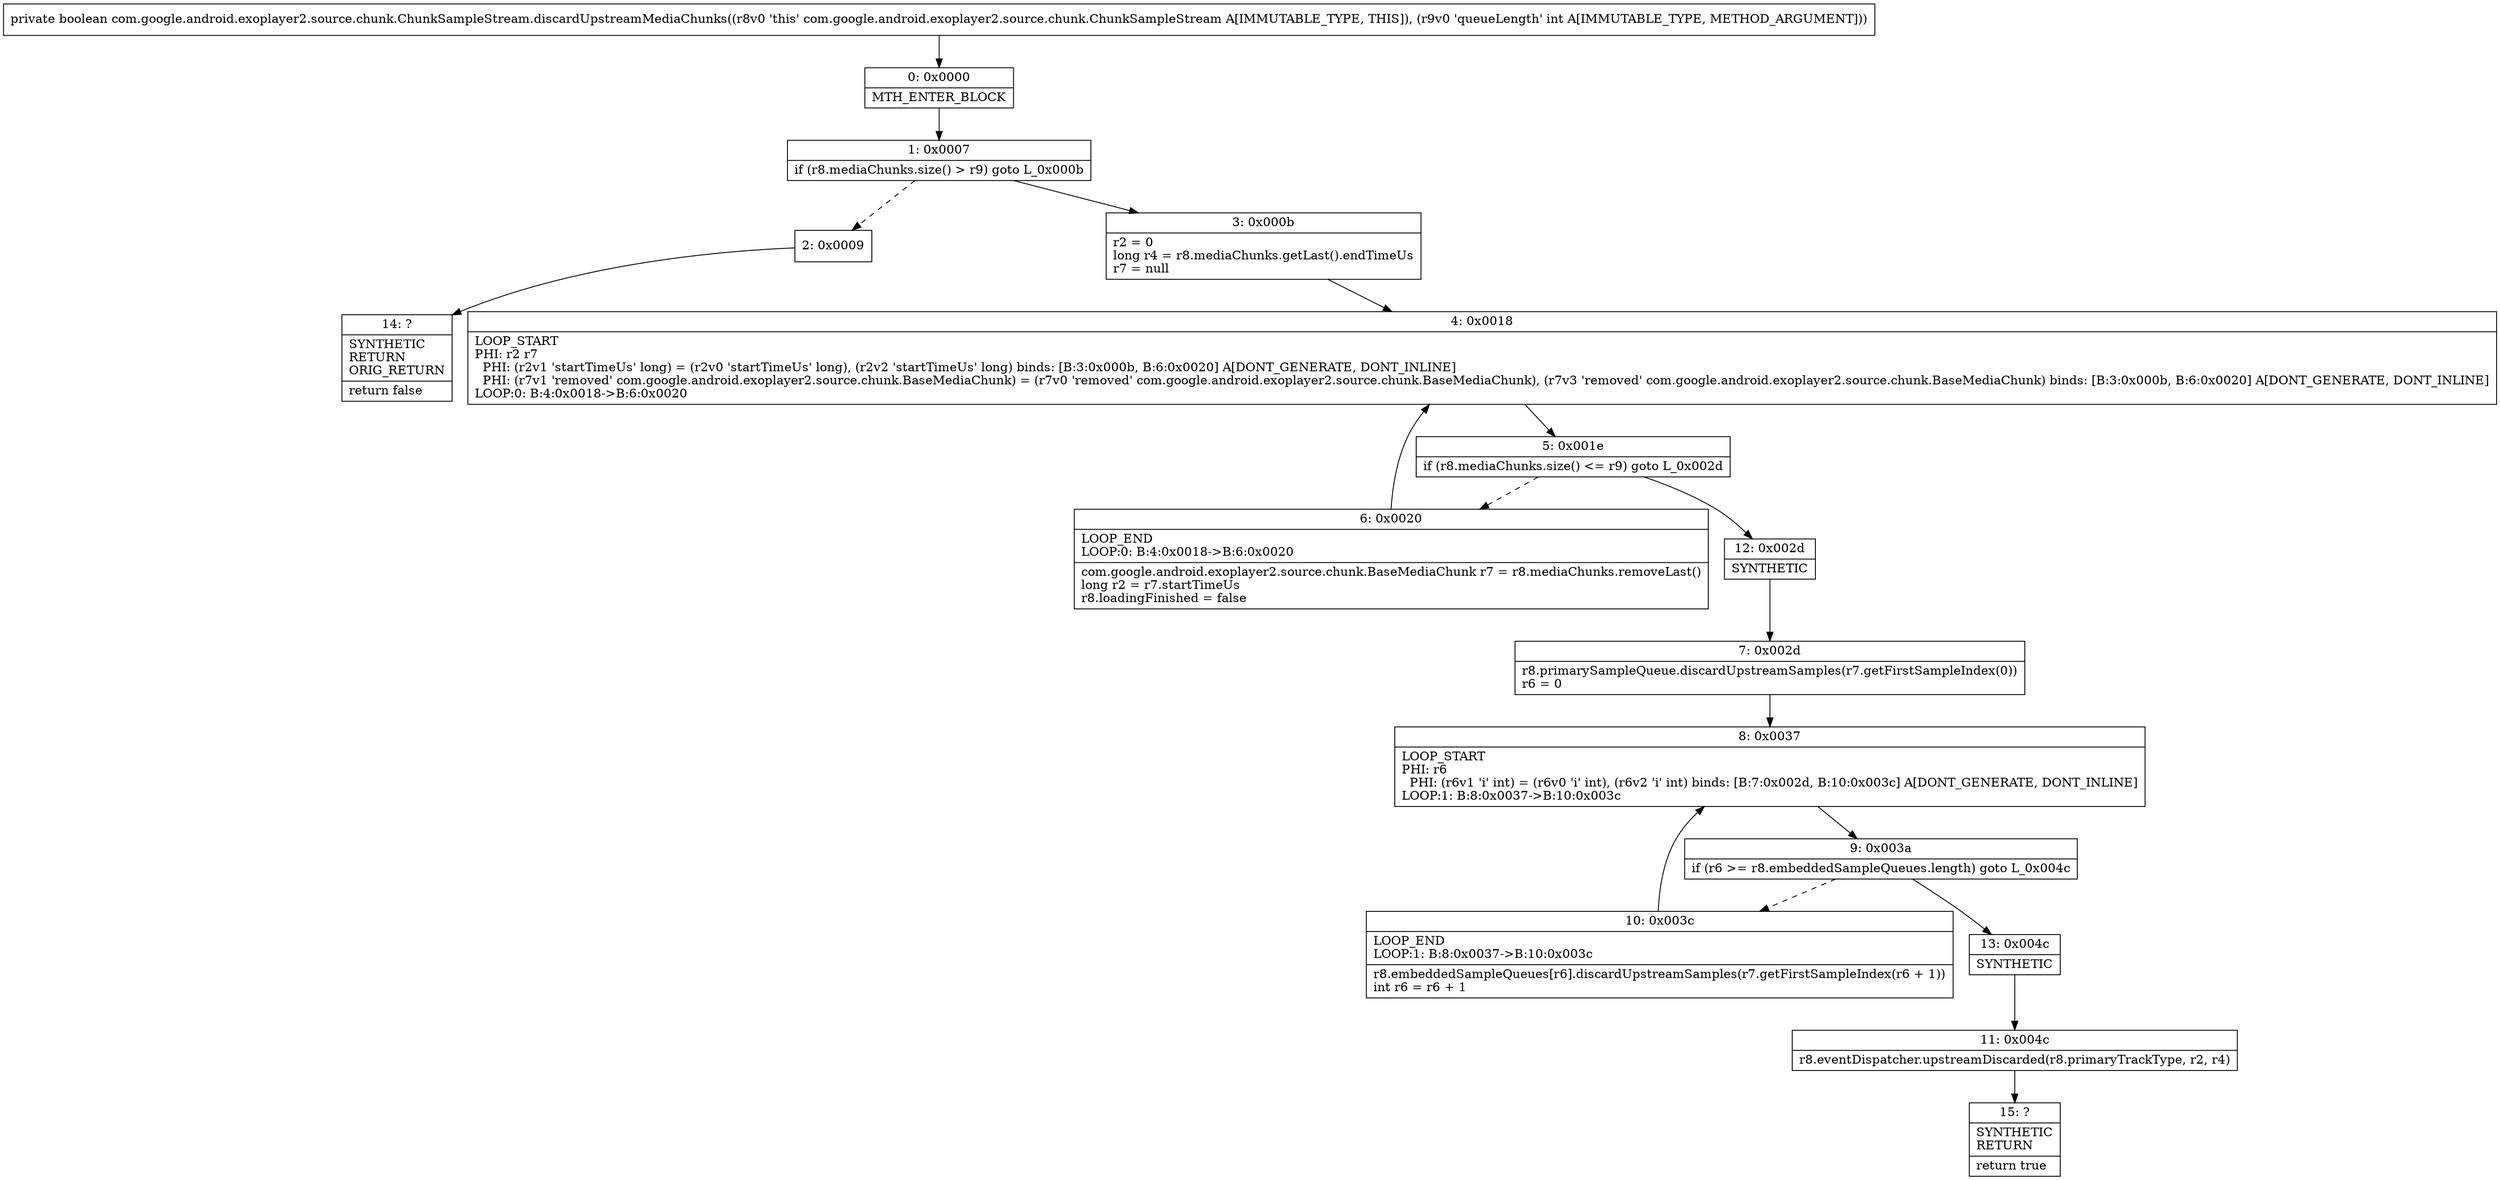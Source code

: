 digraph "CFG forcom.google.android.exoplayer2.source.chunk.ChunkSampleStream.discardUpstreamMediaChunks(I)Z" {
Node_0 [shape=record,label="{0\:\ 0x0000|MTH_ENTER_BLOCK\l}"];
Node_1 [shape=record,label="{1\:\ 0x0007|if (r8.mediaChunks.size() \> r9) goto L_0x000b\l}"];
Node_2 [shape=record,label="{2\:\ 0x0009}"];
Node_3 [shape=record,label="{3\:\ 0x000b|r2 = 0\llong r4 = r8.mediaChunks.getLast().endTimeUs\lr7 = null\l}"];
Node_4 [shape=record,label="{4\:\ 0x0018|LOOP_START\lPHI: r2 r7 \l  PHI: (r2v1 'startTimeUs' long) = (r2v0 'startTimeUs' long), (r2v2 'startTimeUs' long) binds: [B:3:0x000b, B:6:0x0020] A[DONT_GENERATE, DONT_INLINE]\l  PHI: (r7v1 'removed' com.google.android.exoplayer2.source.chunk.BaseMediaChunk) = (r7v0 'removed' com.google.android.exoplayer2.source.chunk.BaseMediaChunk), (r7v3 'removed' com.google.android.exoplayer2.source.chunk.BaseMediaChunk) binds: [B:3:0x000b, B:6:0x0020] A[DONT_GENERATE, DONT_INLINE]\lLOOP:0: B:4:0x0018\-\>B:6:0x0020\l}"];
Node_5 [shape=record,label="{5\:\ 0x001e|if (r8.mediaChunks.size() \<= r9) goto L_0x002d\l}"];
Node_6 [shape=record,label="{6\:\ 0x0020|LOOP_END\lLOOP:0: B:4:0x0018\-\>B:6:0x0020\l|com.google.android.exoplayer2.source.chunk.BaseMediaChunk r7 = r8.mediaChunks.removeLast()\llong r2 = r7.startTimeUs\lr8.loadingFinished = false\l}"];
Node_7 [shape=record,label="{7\:\ 0x002d|r8.primarySampleQueue.discardUpstreamSamples(r7.getFirstSampleIndex(0))\lr6 = 0\l}"];
Node_8 [shape=record,label="{8\:\ 0x0037|LOOP_START\lPHI: r6 \l  PHI: (r6v1 'i' int) = (r6v0 'i' int), (r6v2 'i' int) binds: [B:7:0x002d, B:10:0x003c] A[DONT_GENERATE, DONT_INLINE]\lLOOP:1: B:8:0x0037\-\>B:10:0x003c\l}"];
Node_9 [shape=record,label="{9\:\ 0x003a|if (r6 \>= r8.embeddedSampleQueues.length) goto L_0x004c\l}"];
Node_10 [shape=record,label="{10\:\ 0x003c|LOOP_END\lLOOP:1: B:8:0x0037\-\>B:10:0x003c\l|r8.embeddedSampleQueues[r6].discardUpstreamSamples(r7.getFirstSampleIndex(r6 + 1))\lint r6 = r6 + 1\l}"];
Node_11 [shape=record,label="{11\:\ 0x004c|r8.eventDispatcher.upstreamDiscarded(r8.primaryTrackType, r2, r4)\l}"];
Node_12 [shape=record,label="{12\:\ 0x002d|SYNTHETIC\l}"];
Node_13 [shape=record,label="{13\:\ 0x004c|SYNTHETIC\l}"];
Node_14 [shape=record,label="{14\:\ ?|SYNTHETIC\lRETURN\lORIG_RETURN\l|return false\l}"];
Node_15 [shape=record,label="{15\:\ ?|SYNTHETIC\lRETURN\l|return true\l}"];
MethodNode[shape=record,label="{private boolean com.google.android.exoplayer2.source.chunk.ChunkSampleStream.discardUpstreamMediaChunks((r8v0 'this' com.google.android.exoplayer2.source.chunk.ChunkSampleStream A[IMMUTABLE_TYPE, THIS]), (r9v0 'queueLength' int A[IMMUTABLE_TYPE, METHOD_ARGUMENT])) }"];
MethodNode -> Node_0;
Node_0 -> Node_1;
Node_1 -> Node_2[style=dashed];
Node_1 -> Node_3;
Node_2 -> Node_14;
Node_3 -> Node_4;
Node_4 -> Node_5;
Node_5 -> Node_6[style=dashed];
Node_5 -> Node_12;
Node_6 -> Node_4;
Node_7 -> Node_8;
Node_8 -> Node_9;
Node_9 -> Node_10[style=dashed];
Node_9 -> Node_13;
Node_10 -> Node_8;
Node_11 -> Node_15;
Node_12 -> Node_7;
Node_13 -> Node_11;
}

